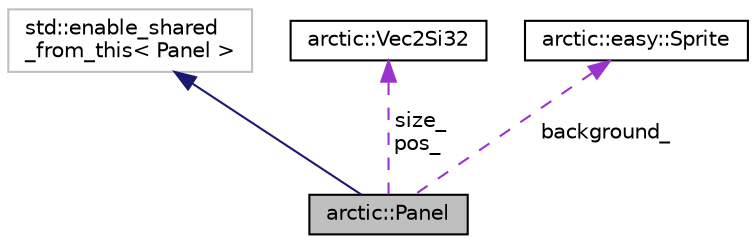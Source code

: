 digraph "arctic::Panel"
{
 // LATEX_PDF_SIZE
  edge [fontname="Helvetica",fontsize="10",labelfontname="Helvetica",labelfontsize="10"];
  node [fontname="Helvetica",fontsize="10",shape=record];
  Node7 [label="arctic::Panel",height=0.2,width=0.4,color="black", fillcolor="grey75", style="filled", fontcolor="black",tooltip=" "];
  Node8 -> Node7 [dir="back",color="midnightblue",fontsize="10",style="solid",fontname="Helvetica"];
  Node8 [label="std::enable_shared\l_from_this\< Panel \>",height=0.2,width=0.4,color="grey75", fillcolor="white", style="filled",tooltip=" "];
  Node9 -> Node7 [dir="back",color="darkorchid3",fontsize="10",style="dashed",label=" size_\npos_" ,fontname="Helvetica"];
  Node9 [label="arctic::Vec2Si32",height=0.2,width=0.4,color="black", fillcolor="white", style="filled",URL="$structarctic_1_1_vec2_si32.html",tooltip=" "];
  Node10 -> Node7 [dir="back",color="darkorchid3",fontsize="10",style="dashed",label=" background_" ,fontname="Helvetica"];
  Node10 [label="arctic::easy::Sprite",height=0.2,width=0.4,color="black", fillcolor="white", style="filled",URL="$classarctic_1_1easy_1_1_sprite.html",tooltip=" "];
}
